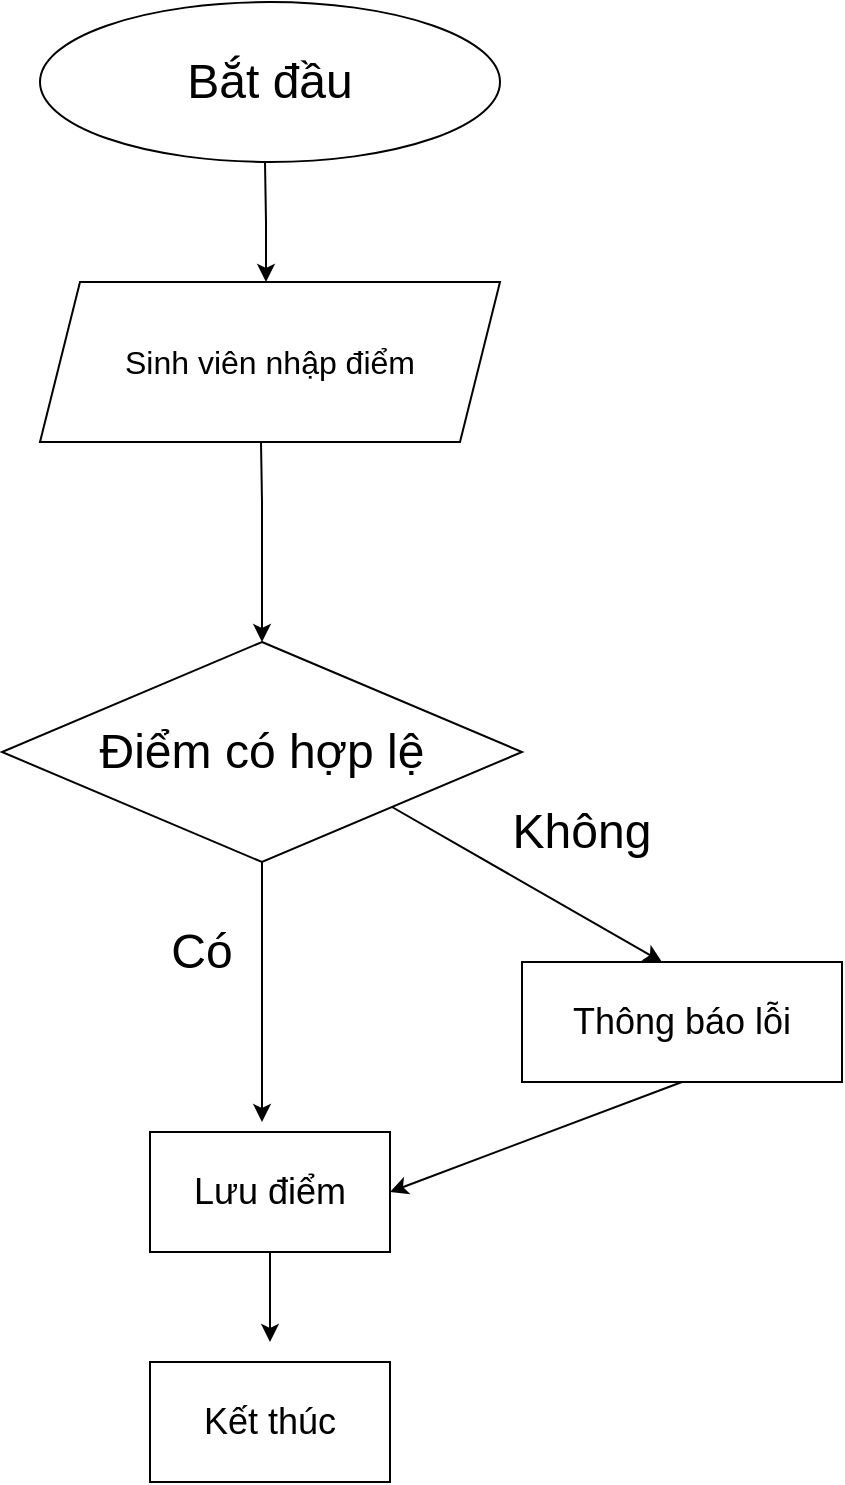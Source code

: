 <mxfile version="28.2.3">
  <diagram name="Trang-1" id="C1pPgeH8CmfBWgnheQG8">
    <mxGraphModel dx="1042" dy="1731" grid="1" gridSize="10" guides="1" tooltips="1" connect="1" arrows="1" fold="1" page="1" pageScale="1" pageWidth="827" pageHeight="1169" math="0" shadow="0">
      <root>
        <mxCell id="0" />
        <mxCell id="1" parent="0" />
        <mxCell id="pt4FCwm9u95KX51KxjBi-1" value="&lt;font style=&quot;font-size: 24px;&quot;&gt;Bắt đầu&lt;/font&gt;" style="ellipse;whiteSpace=wrap;html=1;" parent="1" vertex="1">
          <mxGeometry x="229" y="-510" width="230" height="80" as="geometry" />
        </mxCell>
        <mxCell id="pt4FCwm9u95KX51KxjBi-2" value="" style="endArrow=classic;html=1;rounded=0;" parent="1" edge="1">
          <mxGeometry width="50" height="50" relative="1" as="geometry">
            <mxPoint x="341.5" y="-430" as="sourcePoint" />
            <mxPoint x="342" y="-370" as="targetPoint" />
            <Array as="points">
              <mxPoint x="342" y="-400" />
            </Array>
          </mxGeometry>
        </mxCell>
        <mxCell id="pt4FCwm9u95KX51KxjBi-3" value="&lt;font style=&quot;font-size: 18px;&quot;&gt;&lt;span style=&quot;color: rgb(0, 0, 0); font-family: Arial, sans-serif; font-size: 16px; text-align: left; white-space-collapse: preserve; background-color: rgb(255, 255, 255);&quot;&gt;Sinh viên nhập điểm&lt;/span&gt;&lt;b&gt;&lt;/b&gt;&lt;/font&gt;" style="shape=parallelogram;perimeter=parallelogramPerimeter;whiteSpace=wrap;html=1;fixedSize=1;" parent="1" vertex="1">
          <mxGeometry x="229" y="-370" width="230" height="80" as="geometry" />
        </mxCell>
        <mxCell id="pt4FCwm9u95KX51KxjBi-4" value="&lt;font style=&quot;font-size: 24px;&quot;&gt;Điểm có hợp lệ&lt;/font&gt;" style="rhombus;whiteSpace=wrap;html=1;" parent="1" vertex="1">
          <mxGeometry x="210" y="-190" width="260" height="110" as="geometry" />
        </mxCell>
        <mxCell id="pt4FCwm9u95KX51KxjBi-5" value="" style="endArrow=classic;html=1;rounded=0;" parent="1" edge="1">
          <mxGeometry width="50" height="50" relative="1" as="geometry">
            <mxPoint x="339.5" y="-290" as="sourcePoint" />
            <mxPoint x="340" y="-190" as="targetPoint" />
            <Array as="points">
              <mxPoint x="340" y="-260" />
            </Array>
          </mxGeometry>
        </mxCell>
        <mxCell id="pt4FCwm9u95KX51KxjBi-6" value="" style="endArrow=classic;html=1;rounded=0;exitX=1;exitY=1;exitDx=0;exitDy=0;" parent="1" source="pt4FCwm9u95KX51KxjBi-4" edge="1">
          <mxGeometry width="50" height="50" relative="1" as="geometry">
            <mxPoint x="530" y="-140" as="sourcePoint" />
            <mxPoint x="540" y="-30" as="targetPoint" />
          </mxGeometry>
        </mxCell>
        <mxCell id="pt4FCwm9u95KX51KxjBi-7" value="" style="endArrow=classic;html=1;rounded=0;exitX=0.5;exitY=1;exitDx=0;exitDy=0;" parent="1" source="pt4FCwm9u95KX51KxjBi-4" edge="1">
          <mxGeometry width="50" height="50" relative="1" as="geometry">
            <mxPoint x="370" y="90" as="sourcePoint" />
            <mxPoint x="340" y="50" as="targetPoint" />
          </mxGeometry>
        </mxCell>
        <mxCell id="pt4FCwm9u95KX51KxjBi-8" value="&lt;font style=&quot;font-size: 24px;&quot;&gt;Có&lt;/font&gt;" style="text;html=1;align=center;verticalAlign=middle;whiteSpace=wrap;rounded=0;" parent="1" vertex="1">
          <mxGeometry x="280" y="-50" width="60" height="30" as="geometry" />
        </mxCell>
        <mxCell id="pt4FCwm9u95KX51KxjBi-9" value="&lt;font style=&quot;font-size: 24px;&quot;&gt;Không&lt;/font&gt;" style="text;html=1;align=center;verticalAlign=middle;whiteSpace=wrap;rounded=0;" parent="1" vertex="1">
          <mxGeometry x="470" y="-110" width="60" height="30" as="geometry" />
        </mxCell>
        <mxCell id="pt4FCwm9u95KX51KxjBi-10" value="&lt;font style=&quot;font-size: 18px;&quot;&gt;Thông báo lỗi&lt;/font&gt;" style="rounded=0;whiteSpace=wrap;html=1;" parent="1" vertex="1">
          <mxGeometry x="470" y="-30" width="160" height="60" as="geometry" />
        </mxCell>
        <mxCell id="pt4FCwm9u95KX51KxjBi-11" value="&lt;font style=&quot;font-size: 18px;&quot;&gt;Lưu điểm&lt;/font&gt;" style="rounded=0;whiteSpace=wrap;html=1;" parent="1" vertex="1">
          <mxGeometry x="284" y="55" width="120" height="60" as="geometry" />
        </mxCell>
        <mxCell id="pt4FCwm9u95KX51KxjBi-12" value="" style="endArrow=classic;html=1;rounded=0;entryX=1;entryY=0.5;entryDx=0;entryDy=0;exitX=0.5;exitY=1;exitDx=0;exitDy=0;" parent="1" source="pt4FCwm9u95KX51KxjBi-10" target="pt4FCwm9u95KX51KxjBi-11" edge="1">
          <mxGeometry width="50" height="50" relative="1" as="geometry">
            <mxPoint x="450" y="100" as="sourcePoint" />
            <mxPoint x="500" y="50" as="targetPoint" />
          </mxGeometry>
        </mxCell>
        <mxCell id="pt4FCwm9u95KX51KxjBi-13" value="" style="endArrow=classic;html=1;rounded=0;exitX=0.5;exitY=1;exitDx=0;exitDy=0;" parent="1" source="pt4FCwm9u95KX51KxjBi-11" edge="1">
          <mxGeometry width="50" height="50" relative="1" as="geometry">
            <mxPoint x="330" y="220" as="sourcePoint" />
            <mxPoint x="344" y="160" as="targetPoint" />
          </mxGeometry>
        </mxCell>
        <mxCell id="pt4FCwm9u95KX51KxjBi-14" value="&lt;font style=&quot;font-size: 18px;&quot;&gt;Kết thúc&lt;/font&gt;" style="rounded=0;whiteSpace=wrap;html=1;" parent="1" vertex="1">
          <mxGeometry x="284" y="170" width="120" height="60" as="geometry" />
        </mxCell>
      </root>
    </mxGraphModel>
  </diagram>
</mxfile>
